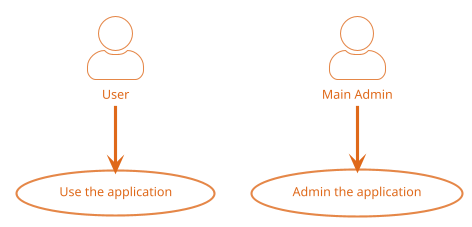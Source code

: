 ' Do not edit
' Theme Gallery
' autogenerated by script
'
@startuml
!theme superhero-outline
skinparam actorStyle awesome
:User: --> (Use)
"Main Admin" as Admin
"Use the application" as (Use)
Admin --> (Admin the application)
@enduml
